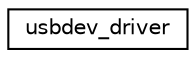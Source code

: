 digraph "Graphical Class Hierarchy"
{
 // LATEX_PDF_SIZE
  edge [fontname="Helvetica",fontsize="10",labelfontname="Helvetica",labelfontsize="10"];
  node [fontname="Helvetica",fontsize="10",shape=record];
  rankdir="LR";
  Node0 [label="usbdev_driver",height=0.2,width=0.4,color="black", fillcolor="white", style="filled",URL="$structusbdev__driver.html",tooltip="usbdev driver functions"];
}
